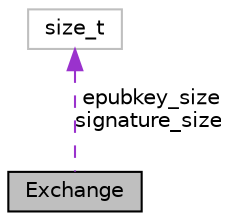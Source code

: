 digraph "Exchange"
{
  edge [fontname="Helvetica",fontsize="10",labelfontname="Helvetica",labelfontsize="10"];
  node [fontname="Helvetica",fontsize="10",shape=record];
  Node1 [label="Exchange",height=0.2,width=0.4,color="black", fillcolor="grey75", style="filled", fontcolor="black"];
  Node2 -> Node1 [dir="back",color="darkorchid3",fontsize="10",style="dashed",label=" epubkey_size\nsignature_size" ];
  Node2 [label="size_t",height=0.2,width=0.4,color="grey75", fillcolor="white", style="filled"];
}
